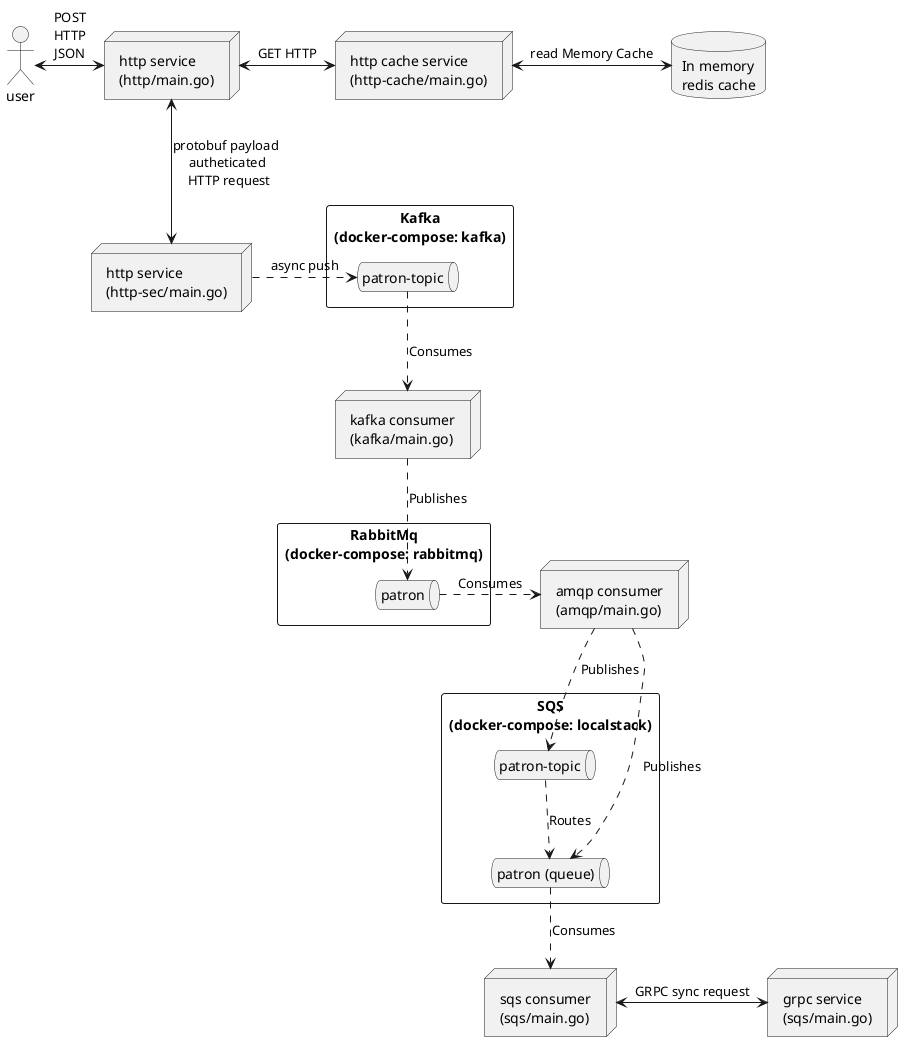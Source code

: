 @startuml

actor u as "user"

node HttpSvc as "http service\n(http/main.go)"
node HttpCacheSvc as "http cache service\n(http-cache/main.go)"
node HttpSecSvc as "http service\n(http-sec/main.go)"
database Redis as "In memory\nredis cache"

node kafkaSvc as "kafka consumer\n(kafka/main.go)"
node amqpSvc as "amqp consumer\n(amqp/main.go)"
node sqsSvc as "sqs consumer\n(sqs/main.go)"
node grpcSvc as "grpc service\n(sqs/main.go)"

rectangle "Kafka\n(docker-compose: kafka)" {
    queue kafkaTopic as "patron-topic"
}

rectangle "RabbitMq\n(docker-compose: rabbitmq)" {
    queue amqpQueue as "patron"
}

rectangle "SQS\n(docker-compose: localstack)" {
    queue sqsQueue as "patron (queue)"
    queue snsTopic as "patron-topic"
}


u <-> HttpSvc : POST\nHTTP\nJSON
HttpSvc <--> HttpSecSvc : protobuf payload \nautheticated\n HTTP request
HttpSvc <-> HttpCacheSvc : GET HTTP
HttpCacheSvc <-> Redis :  read Memory Cache
HttpSecSvc .> kafkaTopic : async push
kafkaTopic ..> kafkaSvc : Consumes
kafkaSvc ..> amqpQueue : Publishes
amqpQueue .> amqpSvc : Consumes
amqpSvc .> sqsQueue : Publishes
amqpSvc ..> snsTopic : Publishes
snsTopic ..> sqsQueue : Routes
sqsQueue ..> sqsSvc: Consumes
sqsSvc <-> grpcSvc : GRPC sync request
@enduml
